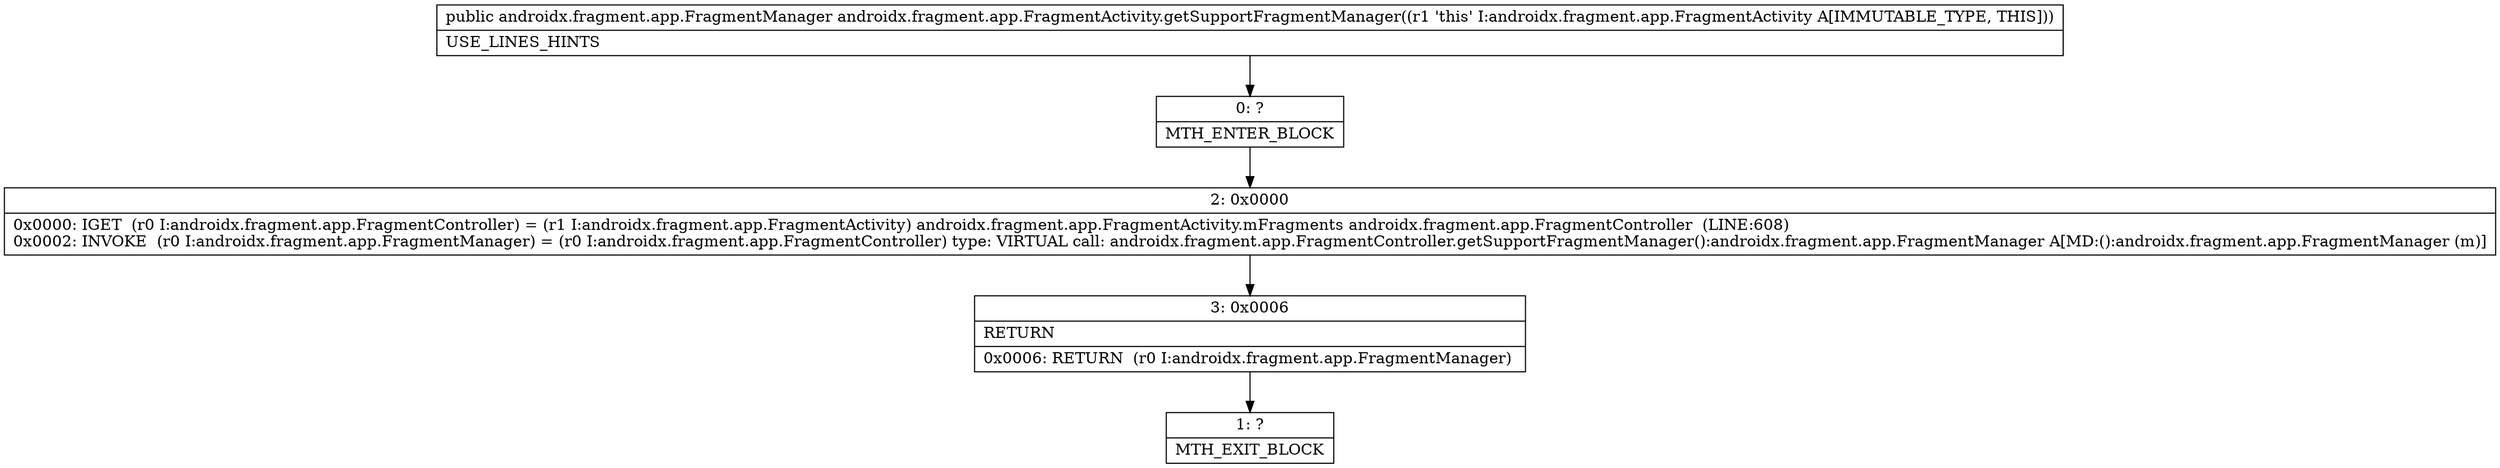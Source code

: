 digraph "CFG forandroidx.fragment.app.FragmentActivity.getSupportFragmentManager()Landroidx\/fragment\/app\/FragmentManager;" {
Node_0 [shape=record,label="{0\:\ ?|MTH_ENTER_BLOCK\l}"];
Node_2 [shape=record,label="{2\:\ 0x0000|0x0000: IGET  (r0 I:androidx.fragment.app.FragmentController) = (r1 I:androidx.fragment.app.FragmentActivity) androidx.fragment.app.FragmentActivity.mFragments androidx.fragment.app.FragmentController  (LINE:608)\l0x0002: INVOKE  (r0 I:androidx.fragment.app.FragmentManager) = (r0 I:androidx.fragment.app.FragmentController) type: VIRTUAL call: androidx.fragment.app.FragmentController.getSupportFragmentManager():androidx.fragment.app.FragmentManager A[MD:():androidx.fragment.app.FragmentManager (m)]\l}"];
Node_3 [shape=record,label="{3\:\ 0x0006|RETURN\l|0x0006: RETURN  (r0 I:androidx.fragment.app.FragmentManager) \l}"];
Node_1 [shape=record,label="{1\:\ ?|MTH_EXIT_BLOCK\l}"];
MethodNode[shape=record,label="{public androidx.fragment.app.FragmentManager androidx.fragment.app.FragmentActivity.getSupportFragmentManager((r1 'this' I:androidx.fragment.app.FragmentActivity A[IMMUTABLE_TYPE, THIS]))  | USE_LINES_HINTS\l}"];
MethodNode -> Node_0;Node_0 -> Node_2;
Node_2 -> Node_3;
Node_3 -> Node_1;
}

